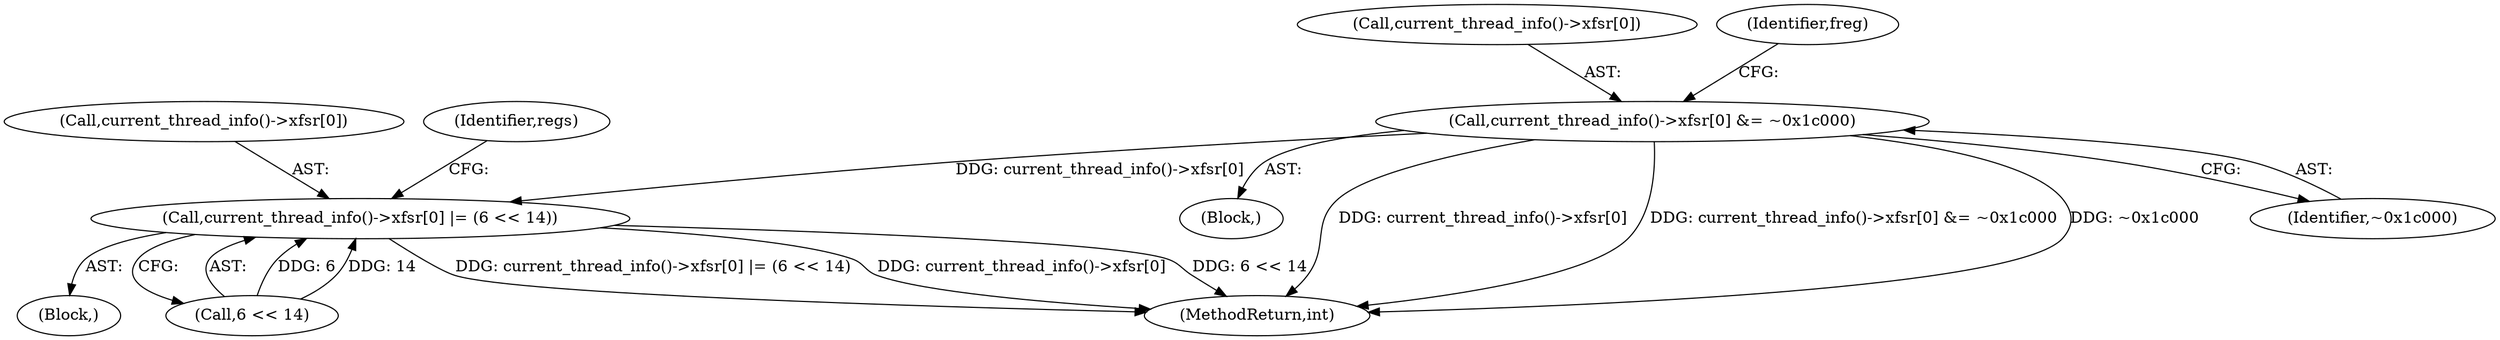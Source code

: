 digraph "0_linux_a8b0ca17b80e92faab46ee7179ba9e99ccb61233_36@API" {
"1000156" [label="(Call,current_thread_info()->xfsr[0] &= ~0x1c000)"];
"1000168" [label="(Call,current_thread_info()->xfsr[0] |= (6 << 14))"];
"1000167" [label="(Block,)"];
"1000157" [label="(Call,current_thread_info()->xfsr[0])"];
"1000174" [label="(Call,6 << 14)"];
"1000169" [label="(Call,current_thread_info()->xfsr[0])"];
"1000109" [label="(Block,)"];
"1000156" [label="(Call,current_thread_info()->xfsr[0] &= ~0x1c000)"];
"1000165" [label="(Identifier,freg)"];
"1000168" [label="(Call,current_thread_info()->xfsr[0] |= (6 << 14))"];
"1000178" [label="(Identifier,regs)"];
"1000604" [label="(MethodReturn,int)"];
"1000162" [label="(Identifier,~0x1c000)"];
"1000156" -> "1000109"  [label="AST: "];
"1000156" -> "1000162"  [label="CFG: "];
"1000157" -> "1000156"  [label="AST: "];
"1000162" -> "1000156"  [label="AST: "];
"1000165" -> "1000156"  [label="CFG: "];
"1000156" -> "1000604"  [label="DDG: current_thread_info()->xfsr[0]"];
"1000156" -> "1000604"  [label="DDG: current_thread_info()->xfsr[0] &= ~0x1c000"];
"1000156" -> "1000604"  [label="DDG: ~0x1c000"];
"1000156" -> "1000168"  [label="DDG: current_thread_info()->xfsr[0]"];
"1000168" -> "1000167"  [label="AST: "];
"1000168" -> "1000174"  [label="CFG: "];
"1000169" -> "1000168"  [label="AST: "];
"1000174" -> "1000168"  [label="AST: "];
"1000178" -> "1000168"  [label="CFG: "];
"1000168" -> "1000604"  [label="DDG: current_thread_info()->xfsr[0] |= (6 << 14)"];
"1000168" -> "1000604"  [label="DDG: current_thread_info()->xfsr[0]"];
"1000168" -> "1000604"  [label="DDG: 6 << 14"];
"1000174" -> "1000168"  [label="DDG: 6"];
"1000174" -> "1000168"  [label="DDG: 14"];
}
